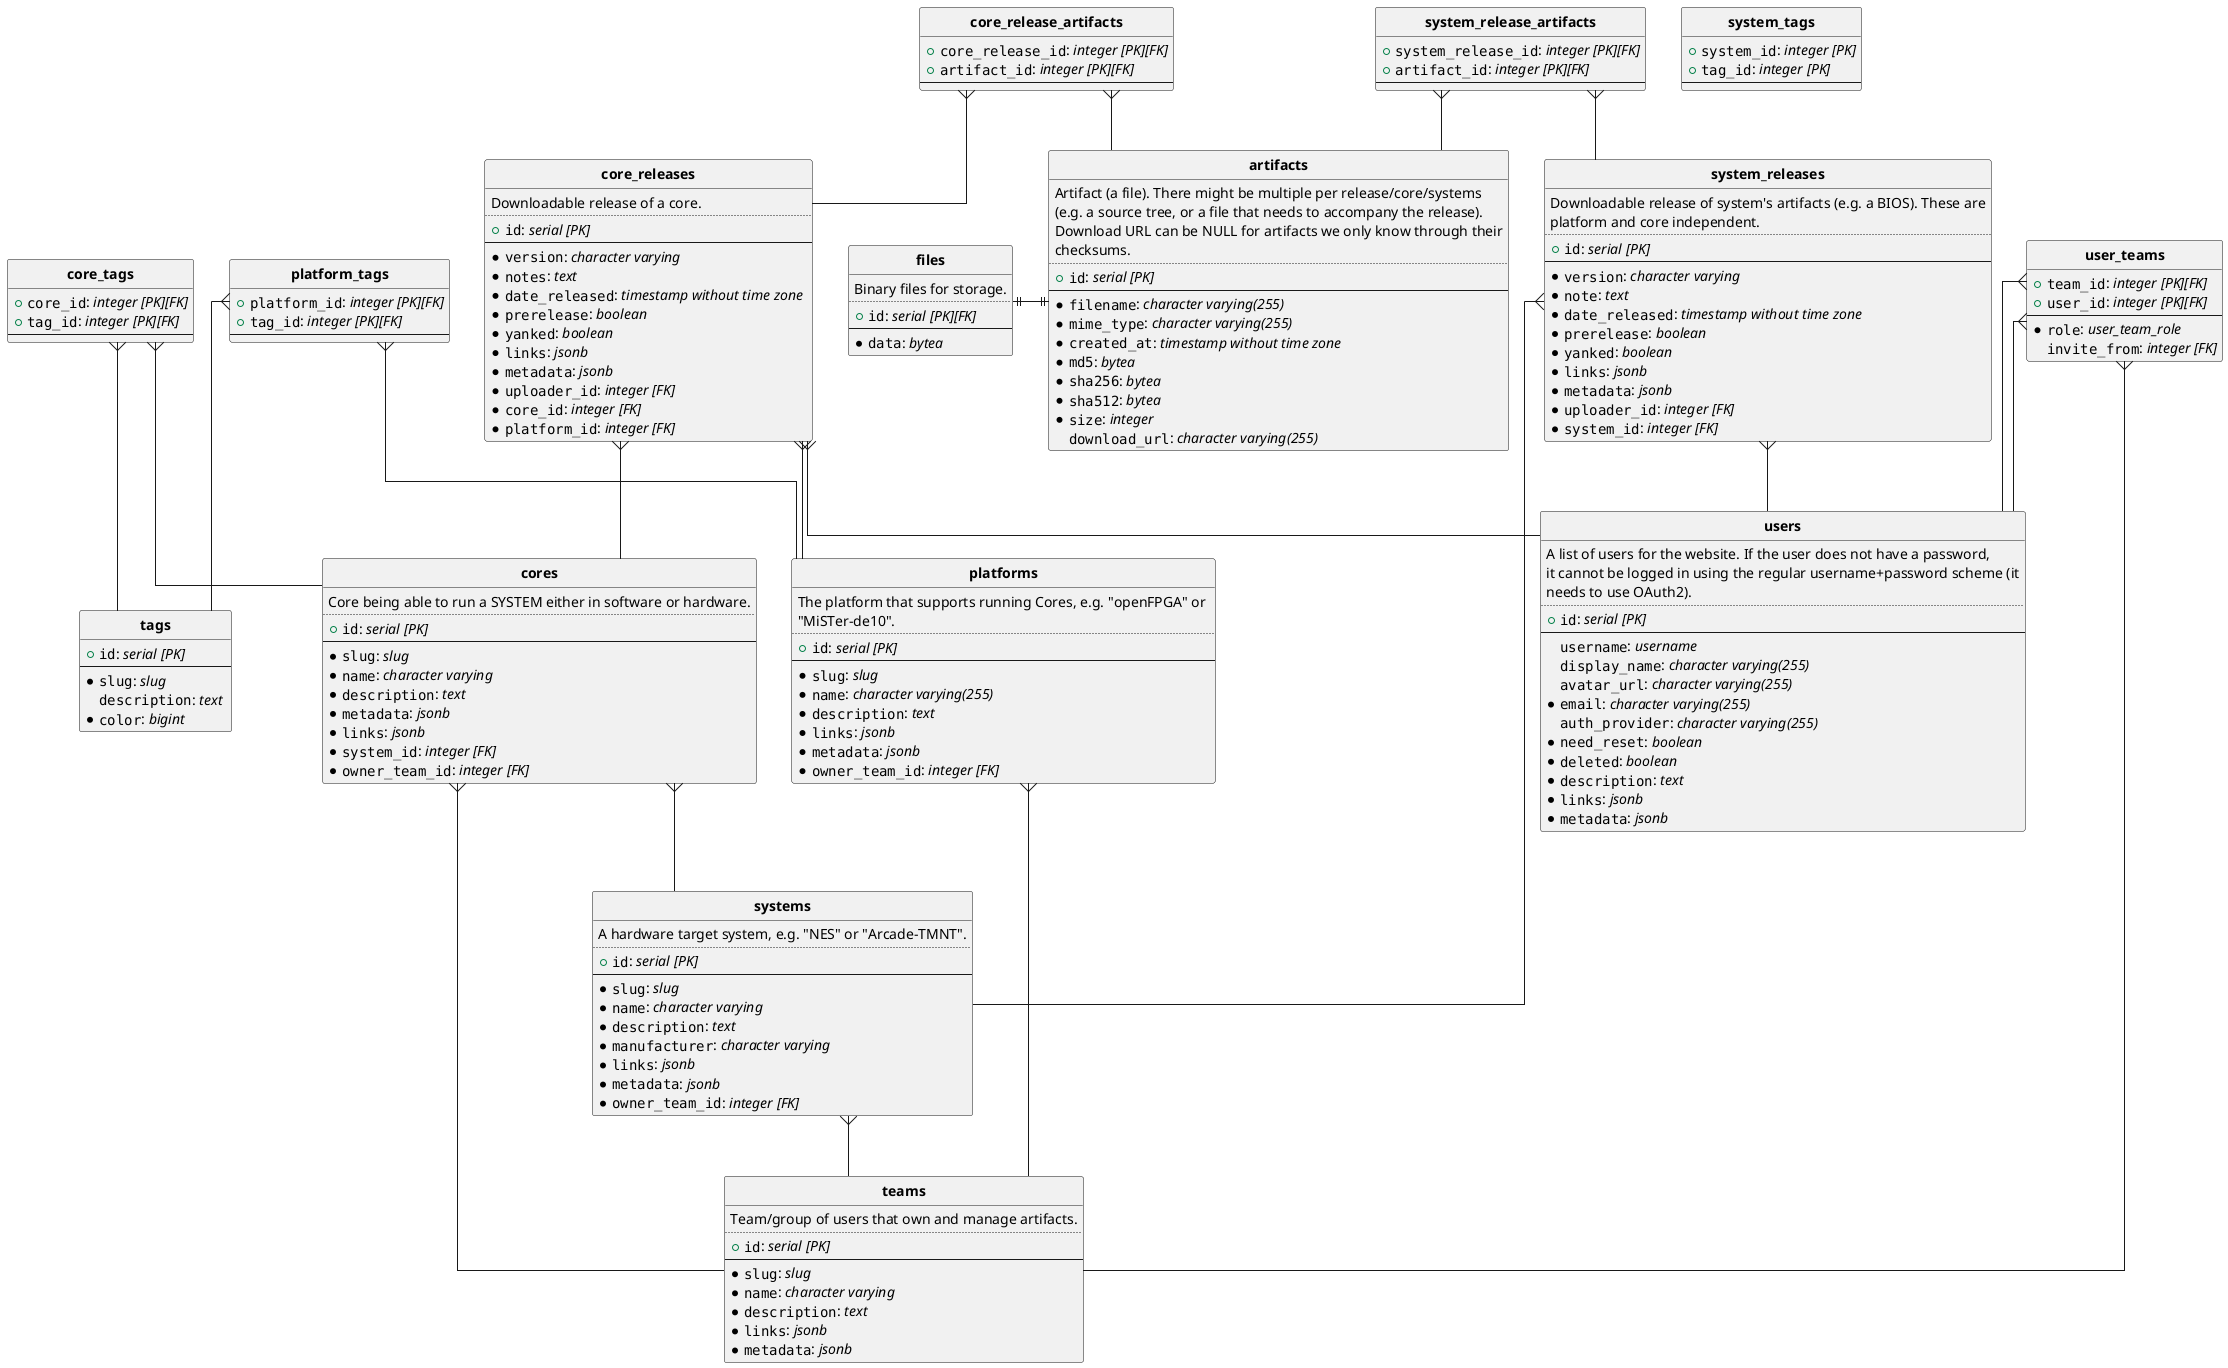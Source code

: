@startuml
hide circle
skinparam linetype ortho

entity "**artifacts**" {
  Artifact (a file). There might be multiple per release/core/systems\n(e.g. a source tree, or a file that needs to accompany the release).\nDownload URL can be NULL for artifacts we only know through their\nchecksums.
  ..
  + ""id"": //serial [PK]//
  --
  *""filename"": //character varying(255) //
  *""mime_type"": //character varying(255) //
  *""created_at"": //timestamp without time zone //
  *""md5"": //bytea //
  *""sha256"": //bytea //
  *""sha512"": //bytea //
  *""size"": //integer //
  ""download_url"": //character varying(255) //
}

entity "**core_release_artifacts**" {
  + ""core_release_id"": //integer [PK][FK]//
  + ""artifact_id"": //integer [PK][FK]//
  --
}

entity "**core_releases**" {
  Downloadable release of a core.
  ..
  + ""id"": //serial [PK]//
  --
  *""version"": //character varying //
  *""notes"": //text //
  *""date_released"": //timestamp without time zone //
  *""prerelease"": //boolean //
  *""yanked"": //boolean //
  *""links"": //jsonb //
  *""metadata"": //jsonb //
  *""uploader_id"": //integer [FK]//
  *""core_id"": //integer [FK]//
  *""platform_id"": //integer [FK]//
}

entity "**core_tags**" {
  + ""core_id"": //integer [PK][FK]//
  + ""tag_id"": //integer [PK][FK]//
  --
}

entity "**cores**" {
  Core being able to run a SYSTEM either in software or hardware.
  ..
  + ""id"": //serial [PK]//
  --
  *""slug"": //slug //
  *""name"": //character varying //
  *""description"": //text //
  *""metadata"": //jsonb //
  *""links"": //jsonb //
  *""system_id"": //integer [FK]//
  *""owner_team_id"": //integer [FK]//
}

entity "**files**" {
  Binary files for storage.
  ..
  + ""id"": //serial [PK][FK]//
  --
  *""data"": //bytea //
}

entity "**platform_tags**" {
  + ""platform_id"": //integer [PK][FK]//
  + ""tag_id"": //integer [PK][FK]//
  --
}

entity "**platforms**" {
  The platform that supports running Cores, e.g. &#34;openFPGA&#34; or \n&#34;MiSTer-de10&#34;.
  ..
  + ""id"": //serial [PK]//
  --
  *""slug"": //slug //
  *""name"": //character varying(255) //
  *""description"": //text //
  *""links"": //jsonb //
  *""metadata"": //jsonb //
  *""owner_team_id"": //integer [FK]//
}

entity "**system_release_artifacts**" {
  + ""system_release_id"": //integer [PK][FK]//
  + ""artifact_id"": //integer [PK][FK]//
  --
}

entity "**system_releases**" {
  Downloadable release of system&#39;s artifacts (e.g. a BIOS). These are\nplatform and core independent.
  ..
  + ""id"": //serial [PK]//
  --
  *""version"": //character varying //
  *""note"": //text //
  *""date_released"": //timestamp without time zone //
  *""prerelease"": //boolean //
  *""yanked"": //boolean //
  *""links"": //jsonb //
  *""metadata"": //jsonb //
  *""uploader_id"": //integer [FK]//
  *""system_id"": //integer [FK]//
}

entity "**system_tags**" {
  + ""system_id"": //integer [PK]//
  + ""tag_id"": //integer [PK]//
  --
}

entity "**systems**" {
  A hardware target system, e.g. &#34;NES&#34; or &#34;Arcade-TMNT&#34;.
  ..
  + ""id"": //serial [PK]//
  --
  *""slug"": //slug //
  *""name"": //character varying //
  *""description"": //text //
  *""manufacturer"": //character varying //
  *""links"": //jsonb //
  *""metadata"": //jsonb //
  *""owner_team_id"": //integer [FK]//
}

entity "**tags**" {
  + ""id"": //serial [PK]//
  --
  *""slug"": //slug //
  ""description"": //text //
  *""color"": //bigint //
}

entity "**teams**" {
  Team/group of users that own and manage artifacts.
  ..
  + ""id"": //serial [PK]//
  --
  *""slug"": //slug //
  *""name"": //character varying //
  *""description"": //text //
  *""links"": //jsonb //
  *""metadata"": //jsonb //
}

entity "**user_teams**" {
  + ""team_id"": //integer [PK][FK]//
  + ""user_id"": //integer [PK][FK]//
  --
  *""role"": //user_team_role //
  ""invite_from"": //integer [FK]//
}

entity "**users**" {
  A list of users for the website. If the user does not have a password,\nit cannot be logged in using the regular username&#43;password scheme (it\nneeds to use OAuth2).
  ..
  + ""id"": //serial [PK]//
  --
  ""username"": //username //
  ""display_name"": //character varying(255) //
  ""avatar_url"": //character varying(255) //
  *""email"": //character varying(255) //
  ""auth_provider"": //character varying(255) //
  *""need_reset"": //boolean //
  *""deleted"": //boolean //
  *""description"": //text //
  *""links"": //jsonb //
  *""metadata"": //jsonb //
}

"**core_release_artifacts**"   }--  "**artifacts**"

"**core_release_artifacts**"   }--  "**core_releases**"

"**core_releases**"   }--  "**cores**"

"**core_releases**"   }--  "**platforms**"

"**core_releases**"   }--  "**users**"

"**core_tags**"   }--  "**cores**"

"**core_tags**"   }--  "**tags**"

"**cores**"   }--  "**teams**"

"**cores**"   }--  "**systems**"

"**files**"  ||-||  "**artifacts**"

"**platform_tags**"   }--  "**platforms**"

"**platform_tags**"   }--  "**tags**"

"**platforms**"   }--  "**teams**"

"**system_release_artifacts**"   }--  "**artifacts**"

"**system_release_artifacts**"   }--  "**system_releases**"

"**system_releases**"   }--  "**systems**"

"**system_releases**"   }--  "**users**"

"**systems**"   }--  "**teams**"

"**user_teams**"   }--  "**users**"

"**user_teams**"   }--  "**teams**"

"**user_teams**"   }--  "**users**"
@enduml

